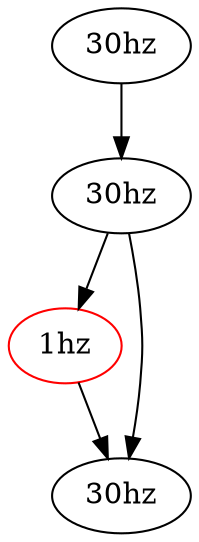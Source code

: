 digraph G
{
1 [label="30hz"];
2 [label="30hz"];
3 [label="1hz", color="red"];
4 [label="30hz"];
1->2;
2->3;
2->4;
3->4;
}
